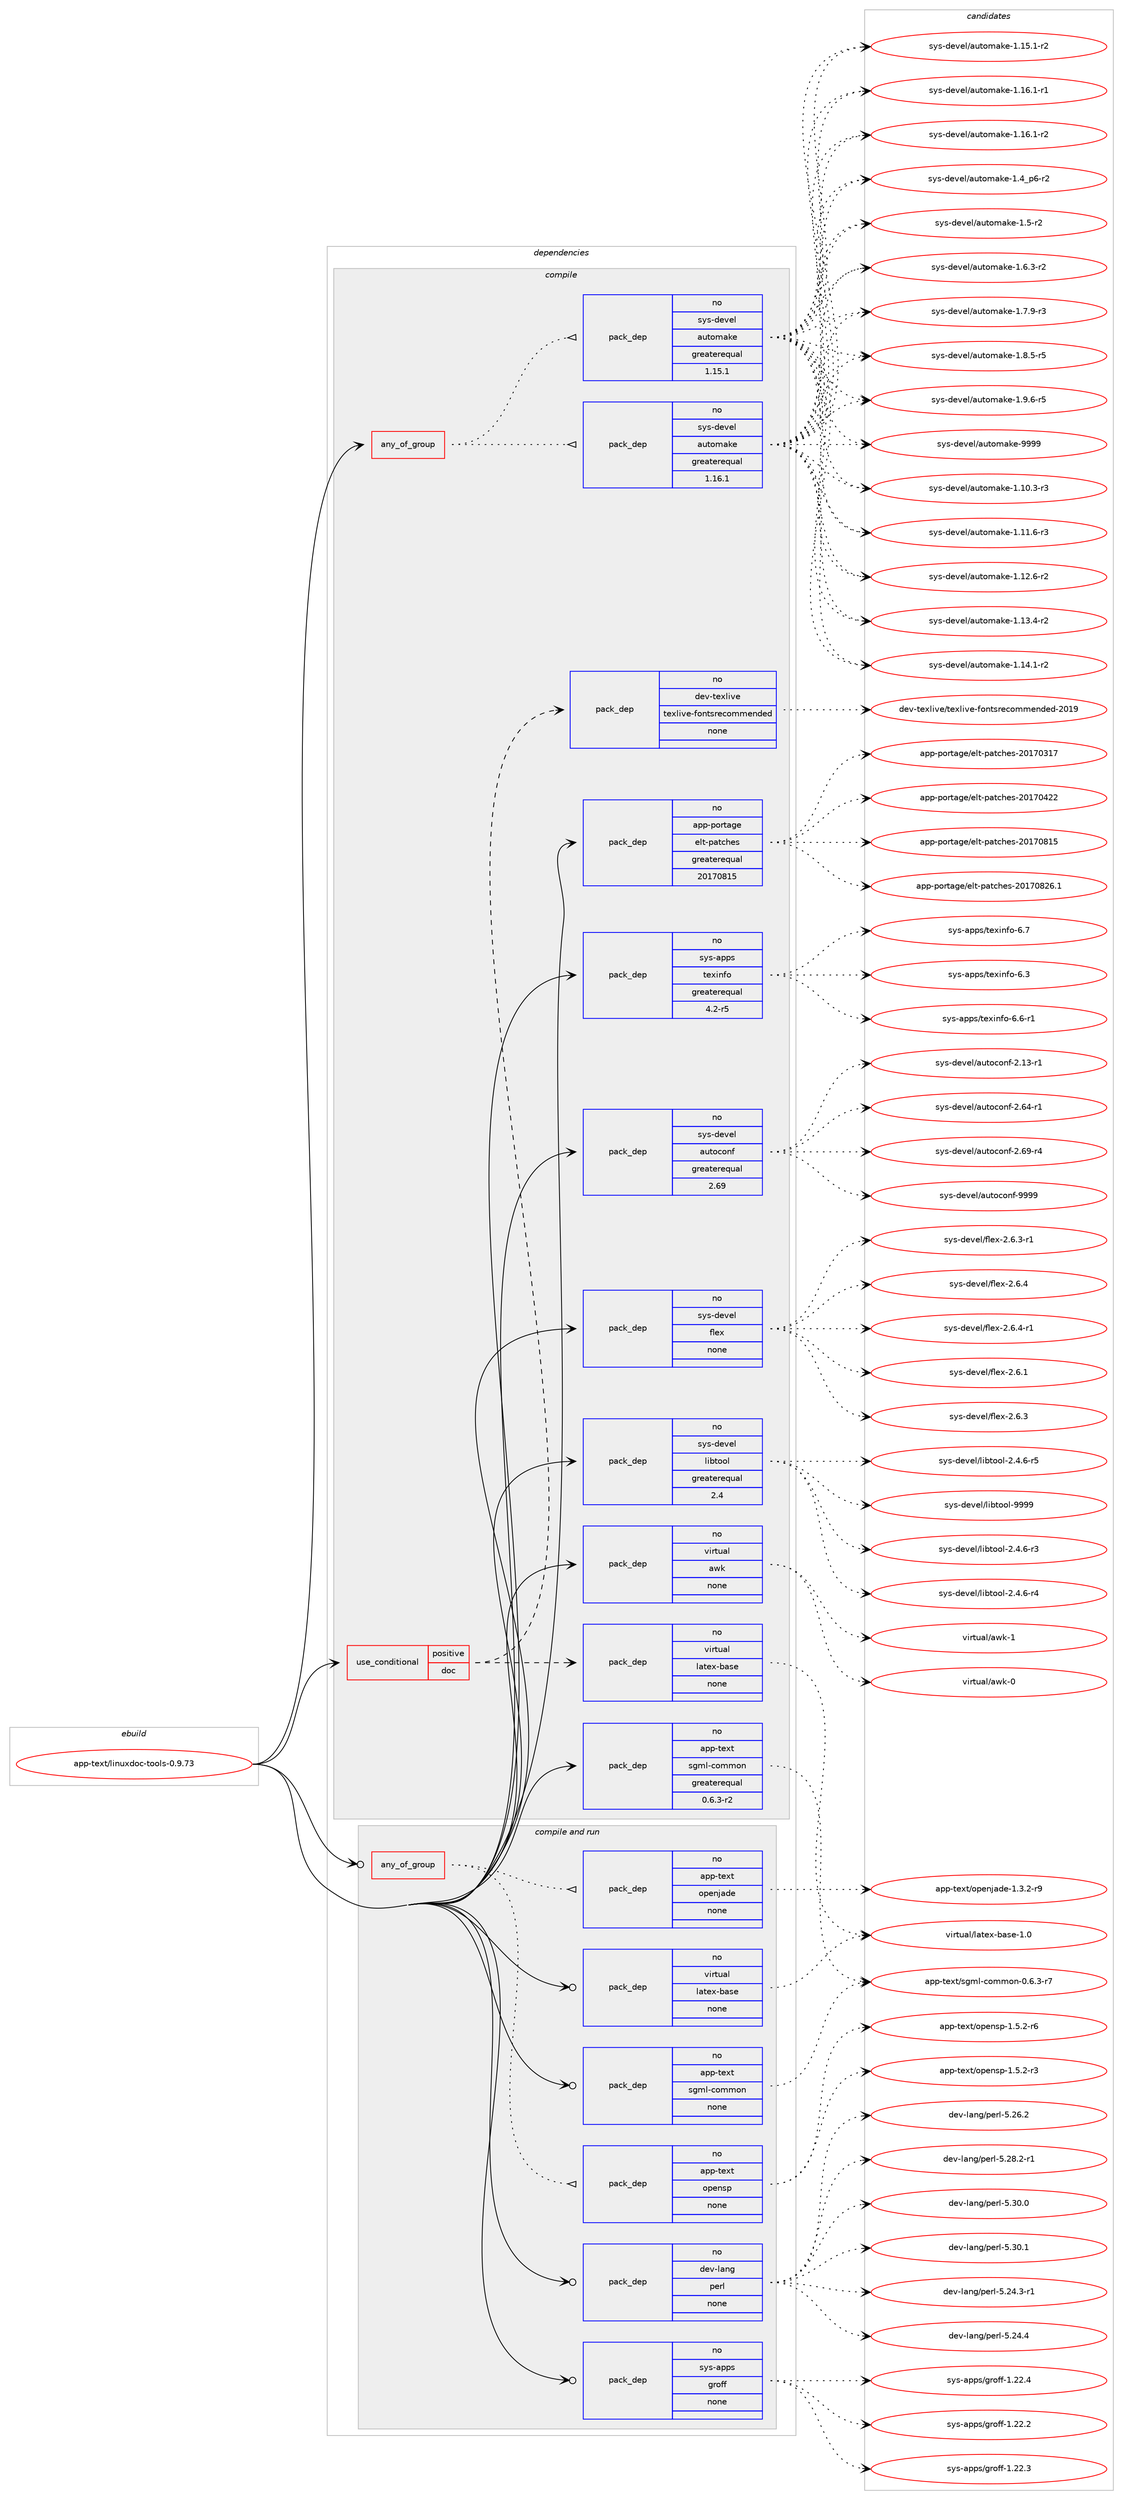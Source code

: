digraph prolog {

# *************
# Graph options
# *************

newrank=true;
concentrate=true;
compound=true;
graph [rankdir=LR,fontname=Helvetica,fontsize=10,ranksep=1.5];#, ranksep=2.5, nodesep=0.2];
edge  [arrowhead=vee];
node  [fontname=Helvetica,fontsize=10];

# **********
# The ebuild
# **********

subgraph cluster_leftcol {
color=gray;
rank=same;
label=<<i>ebuild</i>>;
id [label="app-text/linuxdoc-tools-0.9.73", color=red, width=4, href="../app-text/linuxdoc-tools-0.9.73.svg"];
}

# ****************
# The dependencies
# ****************

subgraph cluster_midcol {
color=gray;
label=<<i>dependencies</i>>;
subgraph cluster_compile {
fillcolor="#eeeeee";
style=filled;
label=<<i>compile</i>>;
subgraph any8907 {
dependency509776 [label=<<TABLE BORDER="0" CELLBORDER="1" CELLSPACING="0" CELLPADDING="4"><TR><TD CELLPADDING="10">any_of_group</TD></TR></TABLE>>, shape=none, color=red];subgraph pack379038 {
dependency509777 [label=<<TABLE BORDER="0" CELLBORDER="1" CELLSPACING="0" CELLPADDING="4" WIDTH="220"><TR><TD ROWSPAN="6" CELLPADDING="30">pack_dep</TD></TR><TR><TD WIDTH="110">no</TD></TR><TR><TD>sys-devel</TD></TR><TR><TD>automake</TD></TR><TR><TD>greaterequal</TD></TR><TR><TD>1.16.1</TD></TR></TABLE>>, shape=none, color=blue];
}
dependency509776:e -> dependency509777:w [weight=20,style="dotted",arrowhead="oinv"];
subgraph pack379039 {
dependency509778 [label=<<TABLE BORDER="0" CELLBORDER="1" CELLSPACING="0" CELLPADDING="4" WIDTH="220"><TR><TD ROWSPAN="6" CELLPADDING="30">pack_dep</TD></TR><TR><TD WIDTH="110">no</TD></TR><TR><TD>sys-devel</TD></TR><TR><TD>automake</TD></TR><TR><TD>greaterequal</TD></TR><TR><TD>1.15.1</TD></TR></TABLE>>, shape=none, color=blue];
}
dependency509776:e -> dependency509778:w [weight=20,style="dotted",arrowhead="oinv"];
}
id:e -> dependency509776:w [weight=20,style="solid",arrowhead="vee"];
subgraph cond121507 {
dependency509779 [label=<<TABLE BORDER="0" CELLBORDER="1" CELLSPACING="0" CELLPADDING="4"><TR><TD ROWSPAN="3" CELLPADDING="10">use_conditional</TD></TR><TR><TD>positive</TD></TR><TR><TD>doc</TD></TR></TABLE>>, shape=none, color=red];
subgraph pack379040 {
dependency509780 [label=<<TABLE BORDER="0" CELLBORDER="1" CELLSPACING="0" CELLPADDING="4" WIDTH="220"><TR><TD ROWSPAN="6" CELLPADDING="30">pack_dep</TD></TR><TR><TD WIDTH="110">no</TD></TR><TR><TD>dev-texlive</TD></TR><TR><TD>texlive-fontsrecommended</TD></TR><TR><TD>none</TD></TR><TR><TD></TD></TR></TABLE>>, shape=none, color=blue];
}
dependency509779:e -> dependency509780:w [weight=20,style="dashed",arrowhead="vee"];
subgraph pack379041 {
dependency509781 [label=<<TABLE BORDER="0" CELLBORDER="1" CELLSPACING="0" CELLPADDING="4" WIDTH="220"><TR><TD ROWSPAN="6" CELLPADDING="30">pack_dep</TD></TR><TR><TD WIDTH="110">no</TD></TR><TR><TD>virtual</TD></TR><TR><TD>latex-base</TD></TR><TR><TD>none</TD></TR><TR><TD></TD></TR></TABLE>>, shape=none, color=blue];
}
dependency509779:e -> dependency509781:w [weight=20,style="dashed",arrowhead="vee"];
}
id:e -> dependency509779:w [weight=20,style="solid",arrowhead="vee"];
subgraph pack379042 {
dependency509782 [label=<<TABLE BORDER="0" CELLBORDER="1" CELLSPACING="0" CELLPADDING="4" WIDTH="220"><TR><TD ROWSPAN="6" CELLPADDING="30">pack_dep</TD></TR><TR><TD WIDTH="110">no</TD></TR><TR><TD>app-portage</TD></TR><TR><TD>elt-patches</TD></TR><TR><TD>greaterequal</TD></TR><TR><TD>20170815</TD></TR></TABLE>>, shape=none, color=blue];
}
id:e -> dependency509782:w [weight=20,style="solid",arrowhead="vee"];
subgraph pack379043 {
dependency509783 [label=<<TABLE BORDER="0" CELLBORDER="1" CELLSPACING="0" CELLPADDING="4" WIDTH="220"><TR><TD ROWSPAN="6" CELLPADDING="30">pack_dep</TD></TR><TR><TD WIDTH="110">no</TD></TR><TR><TD>app-text</TD></TR><TR><TD>sgml-common</TD></TR><TR><TD>greaterequal</TD></TR><TR><TD>0.6.3-r2</TD></TR></TABLE>>, shape=none, color=blue];
}
id:e -> dependency509783:w [weight=20,style="solid",arrowhead="vee"];
subgraph pack379044 {
dependency509784 [label=<<TABLE BORDER="0" CELLBORDER="1" CELLSPACING="0" CELLPADDING="4" WIDTH="220"><TR><TD ROWSPAN="6" CELLPADDING="30">pack_dep</TD></TR><TR><TD WIDTH="110">no</TD></TR><TR><TD>sys-apps</TD></TR><TR><TD>texinfo</TD></TR><TR><TD>greaterequal</TD></TR><TR><TD>4.2-r5</TD></TR></TABLE>>, shape=none, color=blue];
}
id:e -> dependency509784:w [weight=20,style="solid",arrowhead="vee"];
subgraph pack379045 {
dependency509785 [label=<<TABLE BORDER="0" CELLBORDER="1" CELLSPACING="0" CELLPADDING="4" WIDTH="220"><TR><TD ROWSPAN="6" CELLPADDING="30">pack_dep</TD></TR><TR><TD WIDTH="110">no</TD></TR><TR><TD>sys-devel</TD></TR><TR><TD>autoconf</TD></TR><TR><TD>greaterequal</TD></TR><TR><TD>2.69</TD></TR></TABLE>>, shape=none, color=blue];
}
id:e -> dependency509785:w [weight=20,style="solid",arrowhead="vee"];
subgraph pack379046 {
dependency509786 [label=<<TABLE BORDER="0" CELLBORDER="1" CELLSPACING="0" CELLPADDING="4" WIDTH="220"><TR><TD ROWSPAN="6" CELLPADDING="30">pack_dep</TD></TR><TR><TD WIDTH="110">no</TD></TR><TR><TD>sys-devel</TD></TR><TR><TD>flex</TD></TR><TR><TD>none</TD></TR><TR><TD></TD></TR></TABLE>>, shape=none, color=blue];
}
id:e -> dependency509786:w [weight=20,style="solid",arrowhead="vee"];
subgraph pack379047 {
dependency509787 [label=<<TABLE BORDER="0" CELLBORDER="1" CELLSPACING="0" CELLPADDING="4" WIDTH="220"><TR><TD ROWSPAN="6" CELLPADDING="30">pack_dep</TD></TR><TR><TD WIDTH="110">no</TD></TR><TR><TD>sys-devel</TD></TR><TR><TD>libtool</TD></TR><TR><TD>greaterequal</TD></TR><TR><TD>2.4</TD></TR></TABLE>>, shape=none, color=blue];
}
id:e -> dependency509787:w [weight=20,style="solid",arrowhead="vee"];
subgraph pack379048 {
dependency509788 [label=<<TABLE BORDER="0" CELLBORDER="1" CELLSPACING="0" CELLPADDING="4" WIDTH="220"><TR><TD ROWSPAN="6" CELLPADDING="30">pack_dep</TD></TR><TR><TD WIDTH="110">no</TD></TR><TR><TD>virtual</TD></TR><TR><TD>awk</TD></TR><TR><TD>none</TD></TR><TR><TD></TD></TR></TABLE>>, shape=none, color=blue];
}
id:e -> dependency509788:w [weight=20,style="solid",arrowhead="vee"];
}
subgraph cluster_compileandrun {
fillcolor="#eeeeee";
style=filled;
label=<<i>compile and run</i>>;
subgraph any8908 {
dependency509789 [label=<<TABLE BORDER="0" CELLBORDER="1" CELLSPACING="0" CELLPADDING="4"><TR><TD CELLPADDING="10">any_of_group</TD></TR></TABLE>>, shape=none, color=red];subgraph pack379049 {
dependency509790 [label=<<TABLE BORDER="0" CELLBORDER="1" CELLSPACING="0" CELLPADDING="4" WIDTH="220"><TR><TD ROWSPAN="6" CELLPADDING="30">pack_dep</TD></TR><TR><TD WIDTH="110">no</TD></TR><TR><TD>app-text</TD></TR><TR><TD>openjade</TD></TR><TR><TD>none</TD></TR><TR><TD></TD></TR></TABLE>>, shape=none, color=blue];
}
dependency509789:e -> dependency509790:w [weight=20,style="dotted",arrowhead="oinv"];
subgraph pack379050 {
dependency509791 [label=<<TABLE BORDER="0" CELLBORDER="1" CELLSPACING="0" CELLPADDING="4" WIDTH="220"><TR><TD ROWSPAN="6" CELLPADDING="30">pack_dep</TD></TR><TR><TD WIDTH="110">no</TD></TR><TR><TD>app-text</TD></TR><TR><TD>opensp</TD></TR><TR><TD>none</TD></TR><TR><TD></TD></TR></TABLE>>, shape=none, color=blue];
}
dependency509789:e -> dependency509791:w [weight=20,style="dotted",arrowhead="oinv"];
}
id:e -> dependency509789:w [weight=20,style="solid",arrowhead="odotvee"];
subgraph pack379051 {
dependency509792 [label=<<TABLE BORDER="0" CELLBORDER="1" CELLSPACING="0" CELLPADDING="4" WIDTH="220"><TR><TD ROWSPAN="6" CELLPADDING="30">pack_dep</TD></TR><TR><TD WIDTH="110">no</TD></TR><TR><TD>app-text</TD></TR><TR><TD>sgml-common</TD></TR><TR><TD>none</TD></TR><TR><TD></TD></TR></TABLE>>, shape=none, color=blue];
}
id:e -> dependency509792:w [weight=20,style="solid",arrowhead="odotvee"];
subgraph pack379052 {
dependency509793 [label=<<TABLE BORDER="0" CELLBORDER="1" CELLSPACING="0" CELLPADDING="4" WIDTH="220"><TR><TD ROWSPAN="6" CELLPADDING="30">pack_dep</TD></TR><TR><TD WIDTH="110">no</TD></TR><TR><TD>dev-lang</TD></TR><TR><TD>perl</TD></TR><TR><TD>none</TD></TR><TR><TD></TD></TR></TABLE>>, shape=none, color=blue];
}
id:e -> dependency509793:w [weight=20,style="solid",arrowhead="odotvee"];
subgraph pack379053 {
dependency509794 [label=<<TABLE BORDER="0" CELLBORDER="1" CELLSPACING="0" CELLPADDING="4" WIDTH="220"><TR><TD ROWSPAN="6" CELLPADDING="30">pack_dep</TD></TR><TR><TD WIDTH="110">no</TD></TR><TR><TD>sys-apps</TD></TR><TR><TD>groff</TD></TR><TR><TD>none</TD></TR><TR><TD></TD></TR></TABLE>>, shape=none, color=blue];
}
id:e -> dependency509794:w [weight=20,style="solid",arrowhead="odotvee"];
subgraph pack379054 {
dependency509795 [label=<<TABLE BORDER="0" CELLBORDER="1" CELLSPACING="0" CELLPADDING="4" WIDTH="220"><TR><TD ROWSPAN="6" CELLPADDING="30">pack_dep</TD></TR><TR><TD WIDTH="110">no</TD></TR><TR><TD>virtual</TD></TR><TR><TD>latex-base</TD></TR><TR><TD>none</TD></TR><TR><TD></TD></TR></TABLE>>, shape=none, color=blue];
}
id:e -> dependency509795:w [weight=20,style="solid",arrowhead="odotvee"];
}
subgraph cluster_run {
fillcolor="#eeeeee";
style=filled;
label=<<i>run</i>>;
}
}

# **************
# The candidates
# **************

subgraph cluster_choices {
rank=same;
color=gray;
label=<<i>candidates</i>>;

subgraph choice379038 {
color=black;
nodesep=1;
choice11512111545100101118101108479711711611110997107101454946494846514511451 [label="sys-devel/automake-1.10.3-r3", color=red, width=4,href="../sys-devel/automake-1.10.3-r3.svg"];
choice11512111545100101118101108479711711611110997107101454946494946544511451 [label="sys-devel/automake-1.11.6-r3", color=red, width=4,href="../sys-devel/automake-1.11.6-r3.svg"];
choice11512111545100101118101108479711711611110997107101454946495046544511450 [label="sys-devel/automake-1.12.6-r2", color=red, width=4,href="../sys-devel/automake-1.12.6-r2.svg"];
choice11512111545100101118101108479711711611110997107101454946495146524511450 [label="sys-devel/automake-1.13.4-r2", color=red, width=4,href="../sys-devel/automake-1.13.4-r2.svg"];
choice11512111545100101118101108479711711611110997107101454946495246494511450 [label="sys-devel/automake-1.14.1-r2", color=red, width=4,href="../sys-devel/automake-1.14.1-r2.svg"];
choice11512111545100101118101108479711711611110997107101454946495346494511450 [label="sys-devel/automake-1.15.1-r2", color=red, width=4,href="../sys-devel/automake-1.15.1-r2.svg"];
choice11512111545100101118101108479711711611110997107101454946495446494511449 [label="sys-devel/automake-1.16.1-r1", color=red, width=4,href="../sys-devel/automake-1.16.1-r1.svg"];
choice11512111545100101118101108479711711611110997107101454946495446494511450 [label="sys-devel/automake-1.16.1-r2", color=red, width=4,href="../sys-devel/automake-1.16.1-r2.svg"];
choice115121115451001011181011084797117116111109971071014549465295112544511450 [label="sys-devel/automake-1.4_p6-r2", color=red, width=4,href="../sys-devel/automake-1.4_p6-r2.svg"];
choice11512111545100101118101108479711711611110997107101454946534511450 [label="sys-devel/automake-1.5-r2", color=red, width=4,href="../sys-devel/automake-1.5-r2.svg"];
choice115121115451001011181011084797117116111109971071014549465446514511450 [label="sys-devel/automake-1.6.3-r2", color=red, width=4,href="../sys-devel/automake-1.6.3-r2.svg"];
choice115121115451001011181011084797117116111109971071014549465546574511451 [label="sys-devel/automake-1.7.9-r3", color=red, width=4,href="../sys-devel/automake-1.7.9-r3.svg"];
choice115121115451001011181011084797117116111109971071014549465646534511453 [label="sys-devel/automake-1.8.5-r5", color=red, width=4,href="../sys-devel/automake-1.8.5-r5.svg"];
choice115121115451001011181011084797117116111109971071014549465746544511453 [label="sys-devel/automake-1.9.6-r5", color=red, width=4,href="../sys-devel/automake-1.9.6-r5.svg"];
choice115121115451001011181011084797117116111109971071014557575757 [label="sys-devel/automake-9999", color=red, width=4,href="../sys-devel/automake-9999.svg"];
dependency509777:e -> choice11512111545100101118101108479711711611110997107101454946494846514511451:w [style=dotted,weight="100"];
dependency509777:e -> choice11512111545100101118101108479711711611110997107101454946494946544511451:w [style=dotted,weight="100"];
dependency509777:e -> choice11512111545100101118101108479711711611110997107101454946495046544511450:w [style=dotted,weight="100"];
dependency509777:e -> choice11512111545100101118101108479711711611110997107101454946495146524511450:w [style=dotted,weight="100"];
dependency509777:e -> choice11512111545100101118101108479711711611110997107101454946495246494511450:w [style=dotted,weight="100"];
dependency509777:e -> choice11512111545100101118101108479711711611110997107101454946495346494511450:w [style=dotted,weight="100"];
dependency509777:e -> choice11512111545100101118101108479711711611110997107101454946495446494511449:w [style=dotted,weight="100"];
dependency509777:e -> choice11512111545100101118101108479711711611110997107101454946495446494511450:w [style=dotted,weight="100"];
dependency509777:e -> choice115121115451001011181011084797117116111109971071014549465295112544511450:w [style=dotted,weight="100"];
dependency509777:e -> choice11512111545100101118101108479711711611110997107101454946534511450:w [style=dotted,weight="100"];
dependency509777:e -> choice115121115451001011181011084797117116111109971071014549465446514511450:w [style=dotted,weight="100"];
dependency509777:e -> choice115121115451001011181011084797117116111109971071014549465546574511451:w [style=dotted,weight="100"];
dependency509777:e -> choice115121115451001011181011084797117116111109971071014549465646534511453:w [style=dotted,weight="100"];
dependency509777:e -> choice115121115451001011181011084797117116111109971071014549465746544511453:w [style=dotted,weight="100"];
dependency509777:e -> choice115121115451001011181011084797117116111109971071014557575757:w [style=dotted,weight="100"];
}
subgraph choice379039 {
color=black;
nodesep=1;
choice11512111545100101118101108479711711611110997107101454946494846514511451 [label="sys-devel/automake-1.10.3-r3", color=red, width=4,href="../sys-devel/automake-1.10.3-r3.svg"];
choice11512111545100101118101108479711711611110997107101454946494946544511451 [label="sys-devel/automake-1.11.6-r3", color=red, width=4,href="../sys-devel/automake-1.11.6-r3.svg"];
choice11512111545100101118101108479711711611110997107101454946495046544511450 [label="sys-devel/automake-1.12.6-r2", color=red, width=4,href="../sys-devel/automake-1.12.6-r2.svg"];
choice11512111545100101118101108479711711611110997107101454946495146524511450 [label="sys-devel/automake-1.13.4-r2", color=red, width=4,href="../sys-devel/automake-1.13.4-r2.svg"];
choice11512111545100101118101108479711711611110997107101454946495246494511450 [label="sys-devel/automake-1.14.1-r2", color=red, width=4,href="../sys-devel/automake-1.14.1-r2.svg"];
choice11512111545100101118101108479711711611110997107101454946495346494511450 [label="sys-devel/automake-1.15.1-r2", color=red, width=4,href="../sys-devel/automake-1.15.1-r2.svg"];
choice11512111545100101118101108479711711611110997107101454946495446494511449 [label="sys-devel/automake-1.16.1-r1", color=red, width=4,href="../sys-devel/automake-1.16.1-r1.svg"];
choice11512111545100101118101108479711711611110997107101454946495446494511450 [label="sys-devel/automake-1.16.1-r2", color=red, width=4,href="../sys-devel/automake-1.16.1-r2.svg"];
choice115121115451001011181011084797117116111109971071014549465295112544511450 [label="sys-devel/automake-1.4_p6-r2", color=red, width=4,href="../sys-devel/automake-1.4_p6-r2.svg"];
choice11512111545100101118101108479711711611110997107101454946534511450 [label="sys-devel/automake-1.5-r2", color=red, width=4,href="../sys-devel/automake-1.5-r2.svg"];
choice115121115451001011181011084797117116111109971071014549465446514511450 [label="sys-devel/automake-1.6.3-r2", color=red, width=4,href="../sys-devel/automake-1.6.3-r2.svg"];
choice115121115451001011181011084797117116111109971071014549465546574511451 [label="sys-devel/automake-1.7.9-r3", color=red, width=4,href="../sys-devel/automake-1.7.9-r3.svg"];
choice115121115451001011181011084797117116111109971071014549465646534511453 [label="sys-devel/automake-1.8.5-r5", color=red, width=4,href="../sys-devel/automake-1.8.5-r5.svg"];
choice115121115451001011181011084797117116111109971071014549465746544511453 [label="sys-devel/automake-1.9.6-r5", color=red, width=4,href="../sys-devel/automake-1.9.6-r5.svg"];
choice115121115451001011181011084797117116111109971071014557575757 [label="sys-devel/automake-9999", color=red, width=4,href="../sys-devel/automake-9999.svg"];
dependency509778:e -> choice11512111545100101118101108479711711611110997107101454946494846514511451:w [style=dotted,weight="100"];
dependency509778:e -> choice11512111545100101118101108479711711611110997107101454946494946544511451:w [style=dotted,weight="100"];
dependency509778:e -> choice11512111545100101118101108479711711611110997107101454946495046544511450:w [style=dotted,weight="100"];
dependency509778:e -> choice11512111545100101118101108479711711611110997107101454946495146524511450:w [style=dotted,weight="100"];
dependency509778:e -> choice11512111545100101118101108479711711611110997107101454946495246494511450:w [style=dotted,weight="100"];
dependency509778:e -> choice11512111545100101118101108479711711611110997107101454946495346494511450:w [style=dotted,weight="100"];
dependency509778:e -> choice11512111545100101118101108479711711611110997107101454946495446494511449:w [style=dotted,weight="100"];
dependency509778:e -> choice11512111545100101118101108479711711611110997107101454946495446494511450:w [style=dotted,weight="100"];
dependency509778:e -> choice115121115451001011181011084797117116111109971071014549465295112544511450:w [style=dotted,weight="100"];
dependency509778:e -> choice11512111545100101118101108479711711611110997107101454946534511450:w [style=dotted,weight="100"];
dependency509778:e -> choice115121115451001011181011084797117116111109971071014549465446514511450:w [style=dotted,weight="100"];
dependency509778:e -> choice115121115451001011181011084797117116111109971071014549465546574511451:w [style=dotted,weight="100"];
dependency509778:e -> choice115121115451001011181011084797117116111109971071014549465646534511453:w [style=dotted,weight="100"];
dependency509778:e -> choice115121115451001011181011084797117116111109971071014549465746544511453:w [style=dotted,weight="100"];
dependency509778:e -> choice115121115451001011181011084797117116111109971071014557575757:w [style=dotted,weight="100"];
}
subgraph choice379040 {
color=black;
nodesep=1;
choice100101118451161011201081051181014711610112010810511810145102111110116115114101991111091091011101001011004550484957 [label="dev-texlive/texlive-fontsrecommended-2019", color=red, width=4,href="../dev-texlive/texlive-fontsrecommended-2019.svg"];
dependency509780:e -> choice100101118451161011201081051181014711610112010810511810145102111110116115114101991111091091011101001011004550484957:w [style=dotted,weight="100"];
}
subgraph choice379041 {
color=black;
nodesep=1;
choice11810511411611797108471089711610112045989711510145494648 [label="virtual/latex-base-1.0", color=red, width=4,href="../virtual/latex-base-1.0.svg"];
dependency509781:e -> choice11810511411611797108471089711610112045989711510145494648:w [style=dotted,weight="100"];
}
subgraph choice379042 {
color=black;
nodesep=1;
choice97112112451121111141169710310147101108116451129711699104101115455048495548514955 [label="app-portage/elt-patches-20170317", color=red, width=4,href="../app-portage/elt-patches-20170317.svg"];
choice97112112451121111141169710310147101108116451129711699104101115455048495548525050 [label="app-portage/elt-patches-20170422", color=red, width=4,href="../app-portage/elt-patches-20170422.svg"];
choice97112112451121111141169710310147101108116451129711699104101115455048495548564953 [label="app-portage/elt-patches-20170815", color=red, width=4,href="../app-portage/elt-patches-20170815.svg"];
choice971121124511211111411697103101471011081164511297116991041011154550484955485650544649 [label="app-portage/elt-patches-20170826.1", color=red, width=4,href="../app-portage/elt-patches-20170826.1.svg"];
dependency509782:e -> choice97112112451121111141169710310147101108116451129711699104101115455048495548514955:w [style=dotted,weight="100"];
dependency509782:e -> choice97112112451121111141169710310147101108116451129711699104101115455048495548525050:w [style=dotted,weight="100"];
dependency509782:e -> choice97112112451121111141169710310147101108116451129711699104101115455048495548564953:w [style=dotted,weight="100"];
dependency509782:e -> choice971121124511211111411697103101471011081164511297116991041011154550484955485650544649:w [style=dotted,weight="100"];
}
subgraph choice379043 {
color=black;
nodesep=1;
choice97112112451161011201164711510310910845991111091091111104548465446514511455 [label="app-text/sgml-common-0.6.3-r7", color=red, width=4,href="../app-text/sgml-common-0.6.3-r7.svg"];
dependency509783:e -> choice97112112451161011201164711510310910845991111091091111104548465446514511455:w [style=dotted,weight="100"];
}
subgraph choice379044 {
color=black;
nodesep=1;
choice11512111545971121121154711610112010511010211145544651 [label="sys-apps/texinfo-6.3", color=red, width=4,href="../sys-apps/texinfo-6.3.svg"];
choice115121115459711211211547116101120105110102111455446544511449 [label="sys-apps/texinfo-6.6-r1", color=red, width=4,href="../sys-apps/texinfo-6.6-r1.svg"];
choice11512111545971121121154711610112010511010211145544655 [label="sys-apps/texinfo-6.7", color=red, width=4,href="../sys-apps/texinfo-6.7.svg"];
dependency509784:e -> choice11512111545971121121154711610112010511010211145544651:w [style=dotted,weight="100"];
dependency509784:e -> choice115121115459711211211547116101120105110102111455446544511449:w [style=dotted,weight="100"];
dependency509784:e -> choice11512111545971121121154711610112010511010211145544655:w [style=dotted,weight="100"];
}
subgraph choice379045 {
color=black;
nodesep=1;
choice1151211154510010111810110847971171161119911111010245504649514511449 [label="sys-devel/autoconf-2.13-r1", color=red, width=4,href="../sys-devel/autoconf-2.13-r1.svg"];
choice1151211154510010111810110847971171161119911111010245504654524511449 [label="sys-devel/autoconf-2.64-r1", color=red, width=4,href="../sys-devel/autoconf-2.64-r1.svg"];
choice1151211154510010111810110847971171161119911111010245504654574511452 [label="sys-devel/autoconf-2.69-r4", color=red, width=4,href="../sys-devel/autoconf-2.69-r4.svg"];
choice115121115451001011181011084797117116111991111101024557575757 [label="sys-devel/autoconf-9999", color=red, width=4,href="../sys-devel/autoconf-9999.svg"];
dependency509785:e -> choice1151211154510010111810110847971171161119911111010245504649514511449:w [style=dotted,weight="100"];
dependency509785:e -> choice1151211154510010111810110847971171161119911111010245504654524511449:w [style=dotted,weight="100"];
dependency509785:e -> choice1151211154510010111810110847971171161119911111010245504654574511452:w [style=dotted,weight="100"];
dependency509785:e -> choice115121115451001011181011084797117116111991111101024557575757:w [style=dotted,weight="100"];
}
subgraph choice379046 {
color=black;
nodesep=1;
choice1151211154510010111810110847102108101120455046544649 [label="sys-devel/flex-2.6.1", color=red, width=4,href="../sys-devel/flex-2.6.1.svg"];
choice1151211154510010111810110847102108101120455046544651 [label="sys-devel/flex-2.6.3", color=red, width=4,href="../sys-devel/flex-2.6.3.svg"];
choice11512111545100101118101108471021081011204550465446514511449 [label="sys-devel/flex-2.6.3-r1", color=red, width=4,href="../sys-devel/flex-2.6.3-r1.svg"];
choice1151211154510010111810110847102108101120455046544652 [label="sys-devel/flex-2.6.4", color=red, width=4,href="../sys-devel/flex-2.6.4.svg"];
choice11512111545100101118101108471021081011204550465446524511449 [label="sys-devel/flex-2.6.4-r1", color=red, width=4,href="../sys-devel/flex-2.6.4-r1.svg"];
dependency509786:e -> choice1151211154510010111810110847102108101120455046544649:w [style=dotted,weight="100"];
dependency509786:e -> choice1151211154510010111810110847102108101120455046544651:w [style=dotted,weight="100"];
dependency509786:e -> choice11512111545100101118101108471021081011204550465446514511449:w [style=dotted,weight="100"];
dependency509786:e -> choice1151211154510010111810110847102108101120455046544652:w [style=dotted,weight="100"];
dependency509786:e -> choice11512111545100101118101108471021081011204550465446524511449:w [style=dotted,weight="100"];
}
subgraph choice379047 {
color=black;
nodesep=1;
choice1151211154510010111810110847108105981161111111084550465246544511451 [label="sys-devel/libtool-2.4.6-r3", color=red, width=4,href="../sys-devel/libtool-2.4.6-r3.svg"];
choice1151211154510010111810110847108105981161111111084550465246544511452 [label="sys-devel/libtool-2.4.6-r4", color=red, width=4,href="../sys-devel/libtool-2.4.6-r4.svg"];
choice1151211154510010111810110847108105981161111111084550465246544511453 [label="sys-devel/libtool-2.4.6-r5", color=red, width=4,href="../sys-devel/libtool-2.4.6-r5.svg"];
choice1151211154510010111810110847108105981161111111084557575757 [label="sys-devel/libtool-9999", color=red, width=4,href="../sys-devel/libtool-9999.svg"];
dependency509787:e -> choice1151211154510010111810110847108105981161111111084550465246544511451:w [style=dotted,weight="100"];
dependency509787:e -> choice1151211154510010111810110847108105981161111111084550465246544511452:w [style=dotted,weight="100"];
dependency509787:e -> choice1151211154510010111810110847108105981161111111084550465246544511453:w [style=dotted,weight="100"];
dependency509787:e -> choice1151211154510010111810110847108105981161111111084557575757:w [style=dotted,weight="100"];
}
subgraph choice379048 {
color=black;
nodesep=1;
choice1181051141161179710847971191074548 [label="virtual/awk-0", color=red, width=4,href="../virtual/awk-0.svg"];
choice1181051141161179710847971191074549 [label="virtual/awk-1", color=red, width=4,href="../virtual/awk-1.svg"];
dependency509788:e -> choice1181051141161179710847971191074548:w [style=dotted,weight="100"];
dependency509788:e -> choice1181051141161179710847971191074549:w [style=dotted,weight="100"];
}
subgraph choice379049 {
color=black;
nodesep=1;
choice971121124511610112011647111112101110106971001014549465146504511457 [label="app-text/openjade-1.3.2-r9", color=red, width=4,href="../app-text/openjade-1.3.2-r9.svg"];
dependency509790:e -> choice971121124511610112011647111112101110106971001014549465146504511457:w [style=dotted,weight="100"];
}
subgraph choice379050 {
color=black;
nodesep=1;
choice9711211245116101120116471111121011101151124549465346504511451 [label="app-text/opensp-1.5.2-r3", color=red, width=4,href="../app-text/opensp-1.5.2-r3.svg"];
choice9711211245116101120116471111121011101151124549465346504511454 [label="app-text/opensp-1.5.2-r6", color=red, width=4,href="../app-text/opensp-1.5.2-r6.svg"];
dependency509791:e -> choice9711211245116101120116471111121011101151124549465346504511451:w [style=dotted,weight="100"];
dependency509791:e -> choice9711211245116101120116471111121011101151124549465346504511454:w [style=dotted,weight="100"];
}
subgraph choice379051 {
color=black;
nodesep=1;
choice97112112451161011201164711510310910845991111091091111104548465446514511455 [label="app-text/sgml-common-0.6.3-r7", color=red, width=4,href="../app-text/sgml-common-0.6.3-r7.svg"];
dependency509792:e -> choice97112112451161011201164711510310910845991111091091111104548465446514511455:w [style=dotted,weight="100"];
}
subgraph choice379052 {
color=black;
nodesep=1;
choice100101118451089711010347112101114108455346505246514511449 [label="dev-lang/perl-5.24.3-r1", color=red, width=4,href="../dev-lang/perl-5.24.3-r1.svg"];
choice10010111845108971101034711210111410845534650524652 [label="dev-lang/perl-5.24.4", color=red, width=4,href="../dev-lang/perl-5.24.4.svg"];
choice10010111845108971101034711210111410845534650544650 [label="dev-lang/perl-5.26.2", color=red, width=4,href="../dev-lang/perl-5.26.2.svg"];
choice100101118451089711010347112101114108455346505646504511449 [label="dev-lang/perl-5.28.2-r1", color=red, width=4,href="../dev-lang/perl-5.28.2-r1.svg"];
choice10010111845108971101034711210111410845534651484648 [label="dev-lang/perl-5.30.0", color=red, width=4,href="../dev-lang/perl-5.30.0.svg"];
choice10010111845108971101034711210111410845534651484649 [label="dev-lang/perl-5.30.1", color=red, width=4,href="../dev-lang/perl-5.30.1.svg"];
dependency509793:e -> choice100101118451089711010347112101114108455346505246514511449:w [style=dotted,weight="100"];
dependency509793:e -> choice10010111845108971101034711210111410845534650524652:w [style=dotted,weight="100"];
dependency509793:e -> choice10010111845108971101034711210111410845534650544650:w [style=dotted,weight="100"];
dependency509793:e -> choice100101118451089711010347112101114108455346505646504511449:w [style=dotted,weight="100"];
dependency509793:e -> choice10010111845108971101034711210111410845534651484648:w [style=dotted,weight="100"];
dependency509793:e -> choice10010111845108971101034711210111410845534651484649:w [style=dotted,weight="100"];
}
subgraph choice379053 {
color=black;
nodesep=1;
choice11512111545971121121154710311411110210245494650504650 [label="sys-apps/groff-1.22.2", color=red, width=4,href="../sys-apps/groff-1.22.2.svg"];
choice11512111545971121121154710311411110210245494650504651 [label="sys-apps/groff-1.22.3", color=red, width=4,href="../sys-apps/groff-1.22.3.svg"];
choice11512111545971121121154710311411110210245494650504652 [label="sys-apps/groff-1.22.4", color=red, width=4,href="../sys-apps/groff-1.22.4.svg"];
dependency509794:e -> choice11512111545971121121154710311411110210245494650504650:w [style=dotted,weight="100"];
dependency509794:e -> choice11512111545971121121154710311411110210245494650504651:w [style=dotted,weight="100"];
dependency509794:e -> choice11512111545971121121154710311411110210245494650504652:w [style=dotted,weight="100"];
}
subgraph choice379054 {
color=black;
nodesep=1;
choice11810511411611797108471089711610112045989711510145494648 [label="virtual/latex-base-1.0", color=red, width=4,href="../virtual/latex-base-1.0.svg"];
dependency509795:e -> choice11810511411611797108471089711610112045989711510145494648:w [style=dotted,weight="100"];
}
}

}
